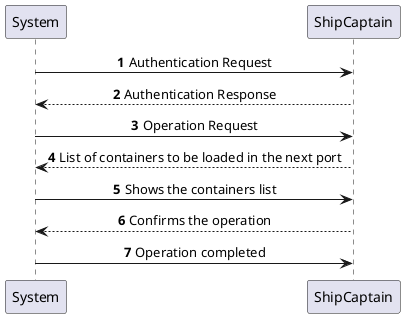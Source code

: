 @startuml
'https://plantuml.com/sequence-diagram

autonumber

skinparam sequenceMessageAlign center

System -> ShipCaptain: Authentication Request
ShipCaptain --> System: Authentication Response

System -> ShipCaptain: Operation Request
System <-- ShipCaptain: List of containers to be loaded in the next port

System -> ShipCaptain: Shows the containers list
System <-- ShipCaptain: Confirms the operation

System -> ShipCaptain: Operation completed
@enduml